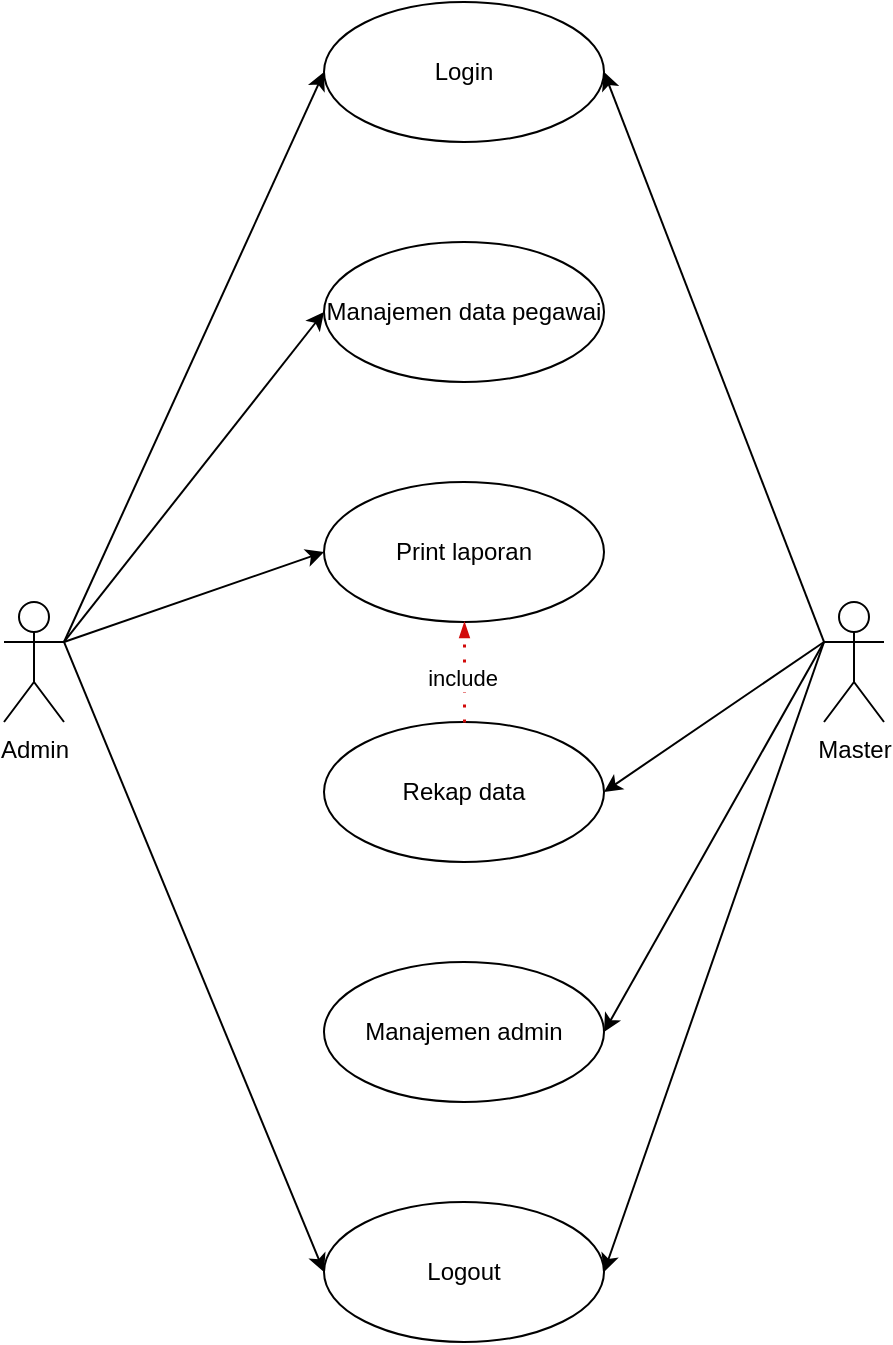 <mxfile>
    <diagram name="Page-1" id="HQJq92zMsxuE64h6wLN-">
        <mxGraphModel dx="791" dy="1668" grid="1" gridSize="10" guides="1" tooltips="1" connect="1" arrows="1" fold="1" page="1" pageScale="1" pageWidth="827" pageHeight="1169" math="0" shadow="0">
            <root>
                <mxCell id="0"/>
                <mxCell id="1" parent="0"/>
                <mxCell id="b1py8tVrjncuLa3HCKDx-9" style="rounded=0;orthogonalLoop=1;jettySize=auto;html=1;exitX=1;exitY=0.333;exitDx=0;exitDy=0;exitPerimeter=0;entryX=0;entryY=0.5;entryDx=0;entryDy=0;" parent="1" source="b1py8tVrjncuLa3HCKDx-1" target="b1py8tVrjncuLa3HCKDx-5" edge="1">
                    <mxGeometry relative="1" as="geometry"/>
                </mxCell>
                <mxCell id="b1py8tVrjncuLa3HCKDx-11" style="rounded=0;orthogonalLoop=1;jettySize=auto;html=1;exitX=1;exitY=0.333;exitDx=0;exitDy=0;exitPerimeter=0;entryX=0;entryY=0.5;entryDx=0;entryDy=0;" parent="1" source="b1py8tVrjncuLa3HCKDx-1" target="b1py8tVrjncuLa3HCKDx-6" edge="1">
                    <mxGeometry relative="1" as="geometry"/>
                </mxCell>
                <mxCell id="b1py8tVrjncuLa3HCKDx-16" style="rounded=0;orthogonalLoop=1;jettySize=auto;html=1;exitX=1;exitY=0.333;exitDx=0;exitDy=0;exitPerimeter=0;entryX=0;entryY=0.5;entryDx=0;entryDy=0;" parent="1" source="b1py8tVrjncuLa3HCKDx-1" target="b1py8tVrjncuLa3HCKDx-14" edge="1">
                    <mxGeometry relative="1" as="geometry"/>
                </mxCell>
                <mxCell id="hGJ36mfk7C6TkPY67dTO-3" style="rounded=0;orthogonalLoop=1;jettySize=auto;html=1;exitX=1;exitY=0.333;exitDx=0;exitDy=0;exitPerimeter=0;entryX=0;entryY=0.5;entryDx=0;entryDy=0;" parent="1" source="b1py8tVrjncuLa3HCKDx-1" target="b1py8tVrjncuLa3HCKDx-7" edge="1">
                    <mxGeometry relative="1" as="geometry"/>
                </mxCell>
                <mxCell id="b1py8tVrjncuLa3HCKDx-1" value="Admin" style="shape=umlActor;verticalLabelPosition=bottom;verticalAlign=top;html=1;outlineConnect=0;" parent="1" vertex="1">
                    <mxGeometry x="200" y="-810" width="30" height="60" as="geometry"/>
                </mxCell>
                <mxCell id="b1py8tVrjncuLa3HCKDx-10" style="rounded=0;orthogonalLoop=1;jettySize=auto;html=1;exitX=0;exitY=0.333;exitDx=0;exitDy=0;exitPerimeter=0;entryX=1;entryY=0.5;entryDx=0;entryDy=0;" parent="1" source="b1py8tVrjncuLa3HCKDx-4" target="b1py8tVrjncuLa3HCKDx-5" edge="1">
                    <mxGeometry relative="1" as="geometry"/>
                </mxCell>
                <mxCell id="b1py8tVrjncuLa3HCKDx-17" style="rounded=0;orthogonalLoop=1;jettySize=auto;html=1;exitX=0;exitY=0.333;exitDx=0;exitDy=0;exitPerimeter=0;entryX=1;entryY=0.5;entryDx=0;entryDy=0;" parent="1" source="b1py8tVrjncuLa3HCKDx-4" target="b1py8tVrjncuLa3HCKDx-14" edge="1">
                    <mxGeometry relative="1" as="geometry"/>
                </mxCell>
                <mxCell id="b1py8tVrjncuLa3HCKDx-18" style="rounded=0;orthogonalLoop=1;jettySize=auto;html=1;exitX=0;exitY=0.333;exitDx=0;exitDy=0;exitPerimeter=0;entryX=1;entryY=0.5;entryDx=0;entryDy=0;" parent="1" source="b1py8tVrjncuLa3HCKDx-4" target="b1py8tVrjncuLa3HCKDx-8" edge="1">
                    <mxGeometry relative="1" as="geometry"/>
                </mxCell>
                <mxCell id="hGJ36mfk7C6TkPY67dTO-2" style="rounded=0;orthogonalLoop=1;jettySize=auto;html=1;exitX=0;exitY=0.333;exitDx=0;exitDy=0;exitPerimeter=0;entryX=1;entryY=0.5;entryDx=0;entryDy=0;" parent="1" source="b1py8tVrjncuLa3HCKDx-4" target="hGJ36mfk7C6TkPY67dTO-1" edge="1">
                    <mxGeometry relative="1" as="geometry"/>
                </mxCell>
                <mxCell id="b1py8tVrjncuLa3HCKDx-4" value="Master" style="shape=umlActor;verticalLabelPosition=bottom;verticalAlign=top;html=1;outlineConnect=0;" parent="1" vertex="1">
                    <mxGeometry x="610" y="-810" width="30" height="60" as="geometry"/>
                </mxCell>
                <mxCell id="b1py8tVrjncuLa3HCKDx-5" value="Login" style="ellipse;whiteSpace=wrap;html=1;" parent="1" vertex="1">
                    <mxGeometry x="360" y="-1110" width="140" height="70" as="geometry"/>
                </mxCell>
                <mxCell id="b1py8tVrjncuLa3HCKDx-6" value="Manajemen data pegawai" style="ellipse;whiteSpace=wrap;html=1;" parent="1" vertex="1">
                    <mxGeometry x="360" y="-990" width="140" height="70" as="geometry"/>
                </mxCell>
                <mxCell id="b1py8tVrjncuLa3HCKDx-7" value="Print laporan" style="ellipse;whiteSpace=wrap;html=1;" parent="1" vertex="1">
                    <mxGeometry x="360" y="-870" width="140" height="70" as="geometry"/>
                </mxCell>
                <mxCell id="b1py8tVrjncuLa3HCKDx-8" value="Rekap data" style="ellipse;whiteSpace=wrap;html=1;" parent="1" vertex="1">
                    <mxGeometry x="360" y="-750" width="140" height="70" as="geometry"/>
                </mxCell>
                <mxCell id="b1py8tVrjncuLa3HCKDx-14" value="Logout" style="ellipse;whiteSpace=wrap;html=1;" parent="1" vertex="1">
                    <mxGeometry x="360" y="-510" width="140" height="70" as="geometry"/>
                </mxCell>
                <mxCell id="b1py8tVrjncuLa3HCKDx-21" value="" style="endArrow=blockThin;html=1;strokeColor=#d20a0a;bendable=1;rounded=0;endFill=1;endSize=4;startArrow=none;startFill=0;startSize=4;jumpStyle=none;jumpSize=0;targetPerimeterSpacing=15;dashed=1;strokeWidth=1.5;dashPattern=1 4;exitX=0.5;exitY=0;exitDx=0;exitDy=0;entryX=0.5;entryY=1;entryDx=0;entryDy=0;" parent="1" source="b1py8tVrjncuLa3HCKDx-8" target="b1py8tVrjncuLa3HCKDx-7" edge="1">
                    <mxGeometry width="50" height="50" relative="1" as="geometry">
                        <mxPoint x="350" y="-740" as="sourcePoint"/>
                        <mxPoint x="470" y="-740" as="targetPoint"/>
                    </mxGeometry>
                </mxCell>
                <mxCell id="b1py8tVrjncuLa3HCKDx-22" value="include" style="edgeLabel;html=1;align=center;verticalAlign=middle;resizable=0;points=[];" parent="b1py8tVrjncuLa3HCKDx-21" vertex="1" connectable="0">
                    <mxGeometry x="-0.093" y="1" relative="1" as="geometry">
                        <mxPoint as="offset"/>
                    </mxGeometry>
                </mxCell>
                <mxCell id="hGJ36mfk7C6TkPY67dTO-1" value="Manajemen admin" style="ellipse;whiteSpace=wrap;html=1;" parent="1" vertex="1">
                    <mxGeometry x="360" y="-630" width="140" height="70" as="geometry"/>
                </mxCell>
            </root>
        </mxGraphModel>
    </diagram>
</mxfile>